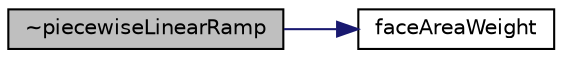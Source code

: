 digraph "~piecewiseLinearRamp"
{
  bgcolor="transparent";
  edge [fontname="Helvetica",fontsize="10",labelfontname="Helvetica",labelfontsize="10"];
  node [fontname="Helvetica",fontsize="10",shape=record];
  rankdir="LR";
  Node1 [label="~piecewiseLinearRamp",height=0.2,width=0.4,color="black", fillcolor="grey75", style="filled", fontcolor="black"];
  Node1 -> Node2 [color="midnightblue",fontsize="10",style="solid",fontname="Helvetica"];
  Node2 [label="faceAreaWeight",height=0.2,width=0.4,color="black",URL="$a01894.html#ab372f672e04f2857b63ee7d30b9c86c0",tooltip="Return the faceAreaWeight. "];
}
